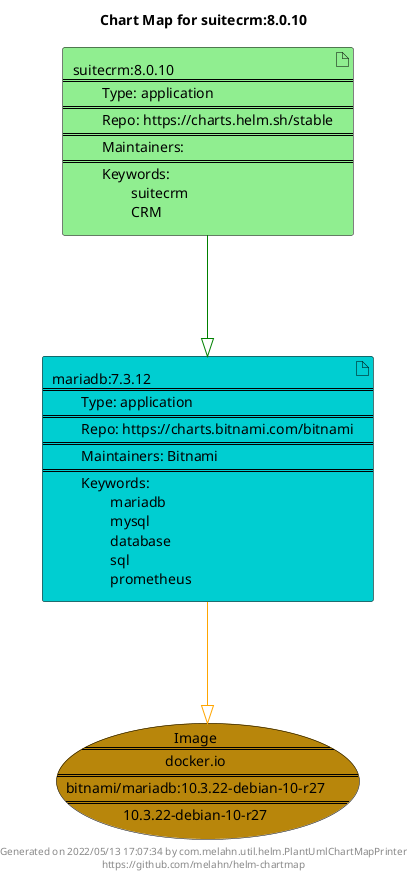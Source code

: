 @startuml
skinparam linetype ortho
skinparam backgroundColor white
skinparam usecaseBorderColor black
skinparam usecaseArrowColor LightSlateGray
skinparam artifactBorderColor black
skinparam artifactArrowColor LightSlateGray

title Chart Map for suitecrm:8.0.10

'There are 2 referenced Helm Charts
artifact "mariadb:7.3.12\n====\n\tType: application\n====\n\tRepo: https://charts.bitnami.com/bitnami\n====\n\tMaintainers: Bitnami\n====\n\tKeywords: \n\t\tmariadb\n\t\tmysql\n\t\tdatabase\n\t\tsql\n\t\tprometheus" as mariadb_7_3_12 #DarkTurquoise
artifact "suitecrm:8.0.10\n====\n\tType: application\n====\n\tRepo: https://charts.helm.sh/stable\n====\n\tMaintainers: \n====\n\tKeywords: \n\t\tsuitecrm\n\t\tCRM" as suitecrm_8_0_10 #LightGreen

'There is one referenced Docker Image
usecase "Image\n====\ndocker.io\n====\nbitnami/mariadb:10.3.22-debian-10-r27\n====\n10.3.22-debian-10-r27" as docker_io_bitnami_mariadb_10_3_22_debian_10_r27 #DarkGoldenRod

'Chart Dependencies
suitecrm_8_0_10--[#green]-|>mariadb_7_3_12
mariadb_7_3_12--[#orange]-|>docker_io_bitnami_mariadb_10_3_22_debian_10_r27

center footer Generated on 2022/05/13 17:07:34 by com.melahn.util.helm.PlantUmlChartMapPrinter\nhttps://github.com/melahn/helm-chartmap
@enduml
